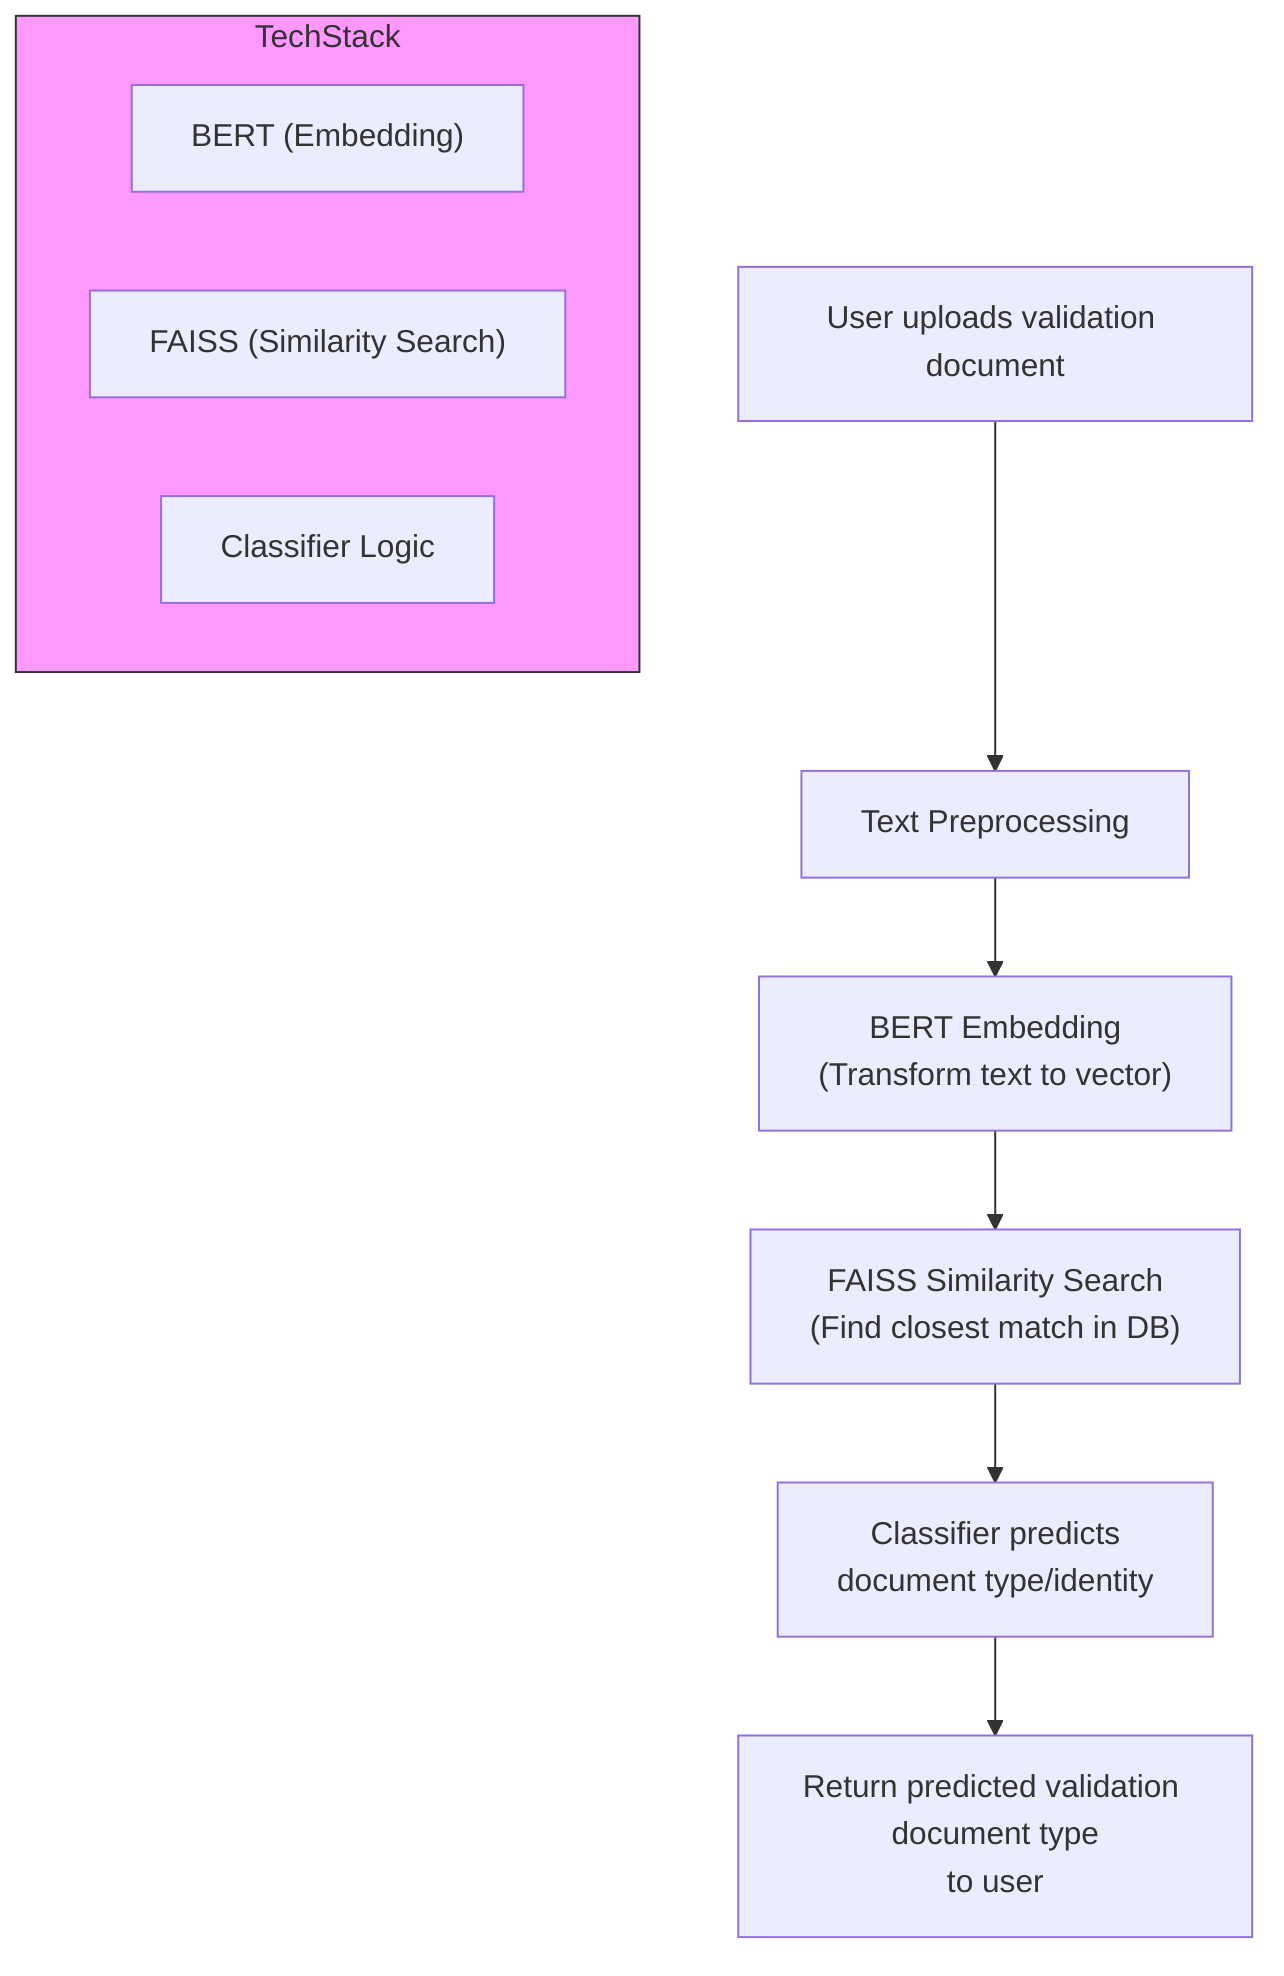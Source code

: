 flowchart TD
    A["User uploads validation document"] --> B["Text Preprocessing"]
    B --> C["BERT Embedding<br/>(Transform text to vector)"]
    C --> D["FAISS Similarity Search<br/>(Find closest match in DB)"]
    D --> E["Classifier predicts<br/>document type/identity"]
    E --> F["Return predicted validation document type<br/>to user"]

    subgraph TechStack
      I1["BERT (Embedding)"]
      I2["FAISS (Similarity Search)"]
      I3["Classifier Logic"]
    end

    style TechStack fill:#f9f,stroke:#333,stroke-width:1px